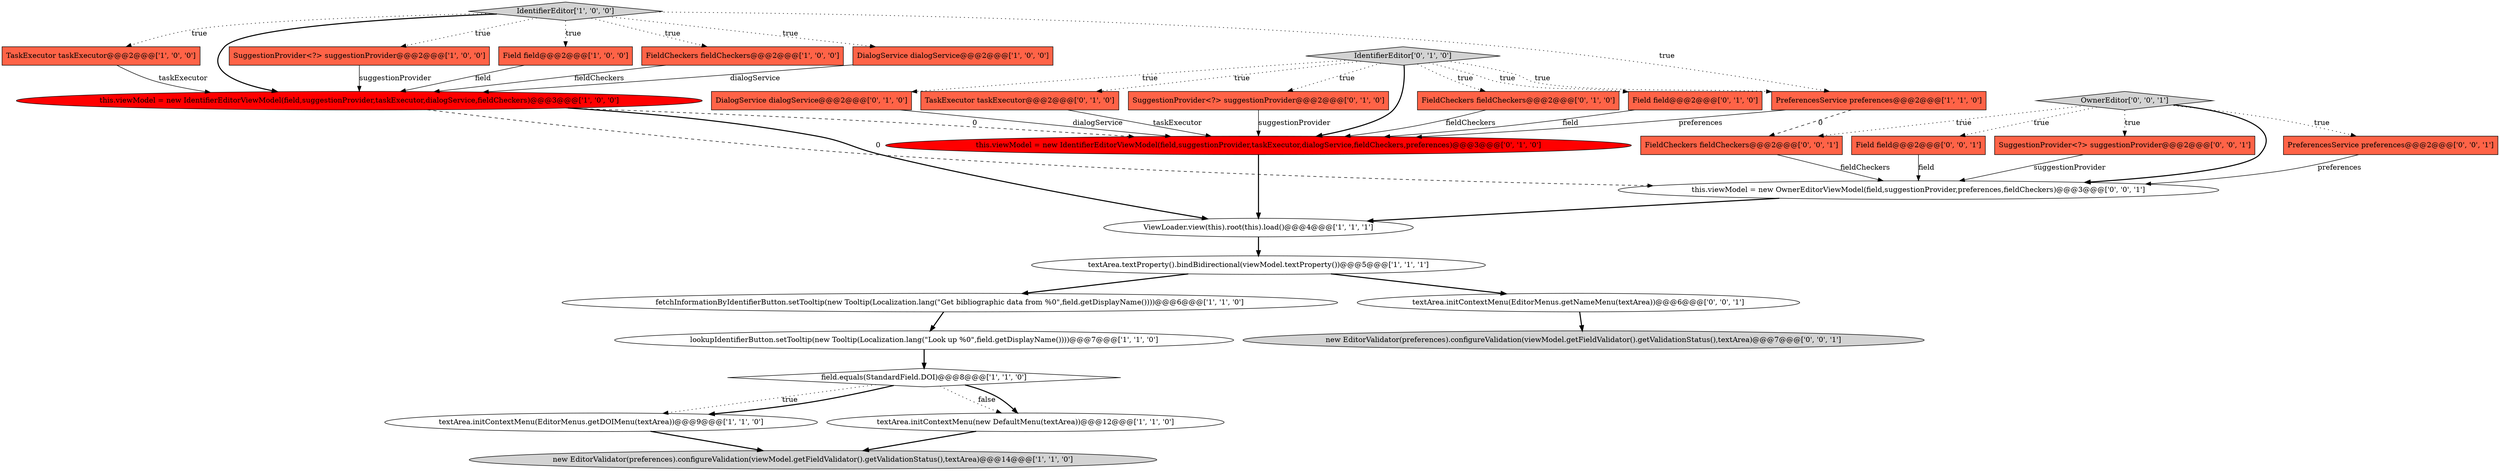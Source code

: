 digraph {
3 [style = filled, label = "textArea.initContextMenu(EditorMenus.getDOIMenu(textArea))@@@9@@@['1', '1', '0']", fillcolor = white, shape = ellipse image = "AAA0AAABBB1BBB"];
11 [style = filled, label = "TaskExecutor taskExecutor@@@2@@@['1', '0', '0']", fillcolor = tomato, shape = box image = "AAA0AAABBB1BBB"];
24 [style = filled, label = "textArea.initContextMenu(EditorMenus.getNameMenu(textArea))@@@6@@@['0', '0', '1']", fillcolor = white, shape = ellipse image = "AAA0AAABBB3BBB"];
15 [style = filled, label = "new EditorValidator(preferences).configureValidation(viewModel.getFieldValidator().getValidationStatus(),textArea)@@@14@@@['1', '1', '0']", fillcolor = lightgray, shape = ellipse image = "AAA0AAABBB1BBB"];
5 [style = filled, label = "fetchInformationByIdentifierButton.setTooltip(new Tooltip(Localization.lang(\"Get bibliographic data from %0\",field.getDisplayName())))@@@6@@@['1', '1', '0']", fillcolor = white, shape = ellipse image = "AAA0AAABBB1BBB"];
9 [style = filled, label = "IdentifierEditor['1', '0', '0']", fillcolor = lightgray, shape = diamond image = "AAA0AAABBB1BBB"];
20 [style = filled, label = "SuggestionProvider<?> suggestionProvider@@@2@@@['0', '1', '0']", fillcolor = tomato, shape = box image = "AAA0AAABBB2BBB"];
8 [style = filled, label = "textArea.textProperty().bindBidirectional(viewModel.textProperty())@@@5@@@['1', '1', '1']", fillcolor = white, shape = ellipse image = "AAA0AAABBB1BBB"];
16 [style = filled, label = "this.viewModel = new IdentifierEditorViewModel(field,suggestionProvider,taskExecutor,dialogService,fieldCheckers,preferences)@@@3@@@['0', '1', '0']", fillcolor = red, shape = ellipse image = "AAA1AAABBB2BBB"];
19 [style = filled, label = "IdentifierEditor['0', '1', '0']", fillcolor = lightgray, shape = diamond image = "AAA0AAABBB2BBB"];
7 [style = filled, label = "SuggestionProvider<?> suggestionProvider@@@2@@@['1', '0', '0']", fillcolor = tomato, shape = box image = "AAA0AAABBB1BBB"];
27 [style = filled, label = "Field field@@@2@@@['0', '0', '1']", fillcolor = tomato, shape = box image = "AAA0AAABBB3BBB"];
4 [style = filled, label = "Field field@@@2@@@['1', '0', '0']", fillcolor = tomato, shape = box image = "AAA0AAABBB1BBB"];
13 [style = filled, label = "this.viewModel = new IdentifierEditorViewModel(field,suggestionProvider,taskExecutor,dialogService,fieldCheckers)@@@3@@@['1', '0', '0']", fillcolor = red, shape = ellipse image = "AAA1AAABBB1BBB"];
12 [style = filled, label = "PreferencesService preferences@@@2@@@['1', '1', '0']", fillcolor = tomato, shape = box image = "AAA0AAABBB1BBB"];
23 [style = filled, label = "this.viewModel = new OwnerEditorViewModel(field,suggestionProvider,preferences,fieldCheckers)@@@3@@@['0', '0', '1']", fillcolor = white, shape = ellipse image = "AAA0AAABBB3BBB"];
30 [style = filled, label = "FieldCheckers fieldCheckers@@@2@@@['0', '0', '1']", fillcolor = tomato, shape = box image = "AAA0AAABBB3BBB"];
22 [style = filled, label = "FieldCheckers fieldCheckers@@@2@@@['0', '1', '0']", fillcolor = tomato, shape = box image = "AAA0AAABBB2BBB"];
14 [style = filled, label = "textArea.initContextMenu(new DefaultMenu(textArea))@@@12@@@['1', '1', '0']", fillcolor = white, shape = ellipse image = "AAA0AAABBB1BBB"];
21 [style = filled, label = "Field field@@@2@@@['0', '1', '0']", fillcolor = tomato, shape = box image = "AAA0AAABBB2BBB"];
0 [style = filled, label = "FieldCheckers fieldCheckers@@@2@@@['1', '0', '0']", fillcolor = tomato, shape = box image = "AAA0AAABBB1BBB"];
10 [style = filled, label = "DialogService dialogService@@@2@@@['1', '0', '0']", fillcolor = tomato, shape = box image = "AAA0AAABBB1BBB"];
2 [style = filled, label = "field.equals(StandardField.DOI)@@@8@@@['1', '1', '0']", fillcolor = white, shape = diamond image = "AAA0AAABBB1BBB"];
1 [style = filled, label = "lookupIdentifierButton.setTooltip(new Tooltip(Localization.lang(\"Look up %0\",field.getDisplayName())))@@@7@@@['1', '1', '0']", fillcolor = white, shape = ellipse image = "AAA0AAABBB1BBB"];
18 [style = filled, label = "DialogService dialogService@@@2@@@['0', '1', '0']", fillcolor = tomato, shape = box image = "AAA0AAABBB2BBB"];
28 [style = filled, label = "new EditorValidator(preferences).configureValidation(viewModel.getFieldValidator().getValidationStatus(),textArea)@@@7@@@['0', '0', '1']", fillcolor = lightgray, shape = ellipse image = "AAA0AAABBB3BBB"];
17 [style = filled, label = "TaskExecutor taskExecutor@@@2@@@['0', '1', '0']", fillcolor = tomato, shape = box image = "AAA0AAABBB2BBB"];
26 [style = filled, label = "SuggestionProvider<?> suggestionProvider@@@2@@@['0', '0', '1']", fillcolor = tomato, shape = box image = "AAA0AAABBB3BBB"];
29 [style = filled, label = "OwnerEditor['0', '0', '1']", fillcolor = lightgray, shape = diamond image = "AAA0AAABBB3BBB"];
25 [style = filled, label = "PreferencesService preferences@@@2@@@['0', '0', '1']", fillcolor = tomato, shape = box image = "AAA0AAABBB3BBB"];
6 [style = filled, label = "ViewLoader.view(this).root(this).load()@@@4@@@['1', '1', '1']", fillcolor = white, shape = ellipse image = "AAA0AAABBB1BBB"];
2->3 [style = dotted, label="true"];
24->28 [style = bold, label=""];
9->12 [style = dotted, label="true"];
9->0 [style = dotted, label="true"];
4->13 [style = solid, label="field"];
19->17 [style = dotted, label="true"];
2->14 [style = dotted, label="false"];
19->20 [style = dotted, label="true"];
29->27 [style = dotted, label="true"];
16->6 [style = bold, label=""];
2->3 [style = bold, label=""];
18->16 [style = solid, label="dialogService"];
9->11 [style = dotted, label="true"];
17->16 [style = solid, label="taskExecutor"];
19->18 [style = dotted, label="true"];
19->12 [style = dotted, label="true"];
3->15 [style = bold, label=""];
10->13 [style = solid, label="dialogService"];
19->21 [style = dotted, label="true"];
29->23 [style = bold, label=""];
12->30 [style = dashed, label="0"];
29->26 [style = dotted, label="true"];
13->23 [style = dashed, label="0"];
22->16 [style = solid, label="fieldCheckers"];
12->16 [style = solid, label="preferences"];
19->16 [style = bold, label=""];
5->1 [style = bold, label=""];
11->13 [style = solid, label="taskExecutor"];
8->5 [style = bold, label=""];
20->16 [style = solid, label="suggestionProvider"];
21->16 [style = solid, label="field"];
23->6 [style = bold, label=""];
2->14 [style = bold, label=""];
6->8 [style = bold, label=""];
19->22 [style = dotted, label="true"];
30->23 [style = solid, label="fieldCheckers"];
29->30 [style = dotted, label="true"];
13->16 [style = dashed, label="0"];
9->4 [style = dotted, label="true"];
25->23 [style = solid, label="preferences"];
1->2 [style = bold, label=""];
14->15 [style = bold, label=""];
13->6 [style = bold, label=""];
9->7 [style = dotted, label="true"];
26->23 [style = solid, label="suggestionProvider"];
9->10 [style = dotted, label="true"];
7->13 [style = solid, label="suggestionProvider"];
29->25 [style = dotted, label="true"];
0->13 [style = solid, label="fieldCheckers"];
9->13 [style = bold, label=""];
27->23 [style = solid, label="field"];
8->24 [style = bold, label=""];
}
